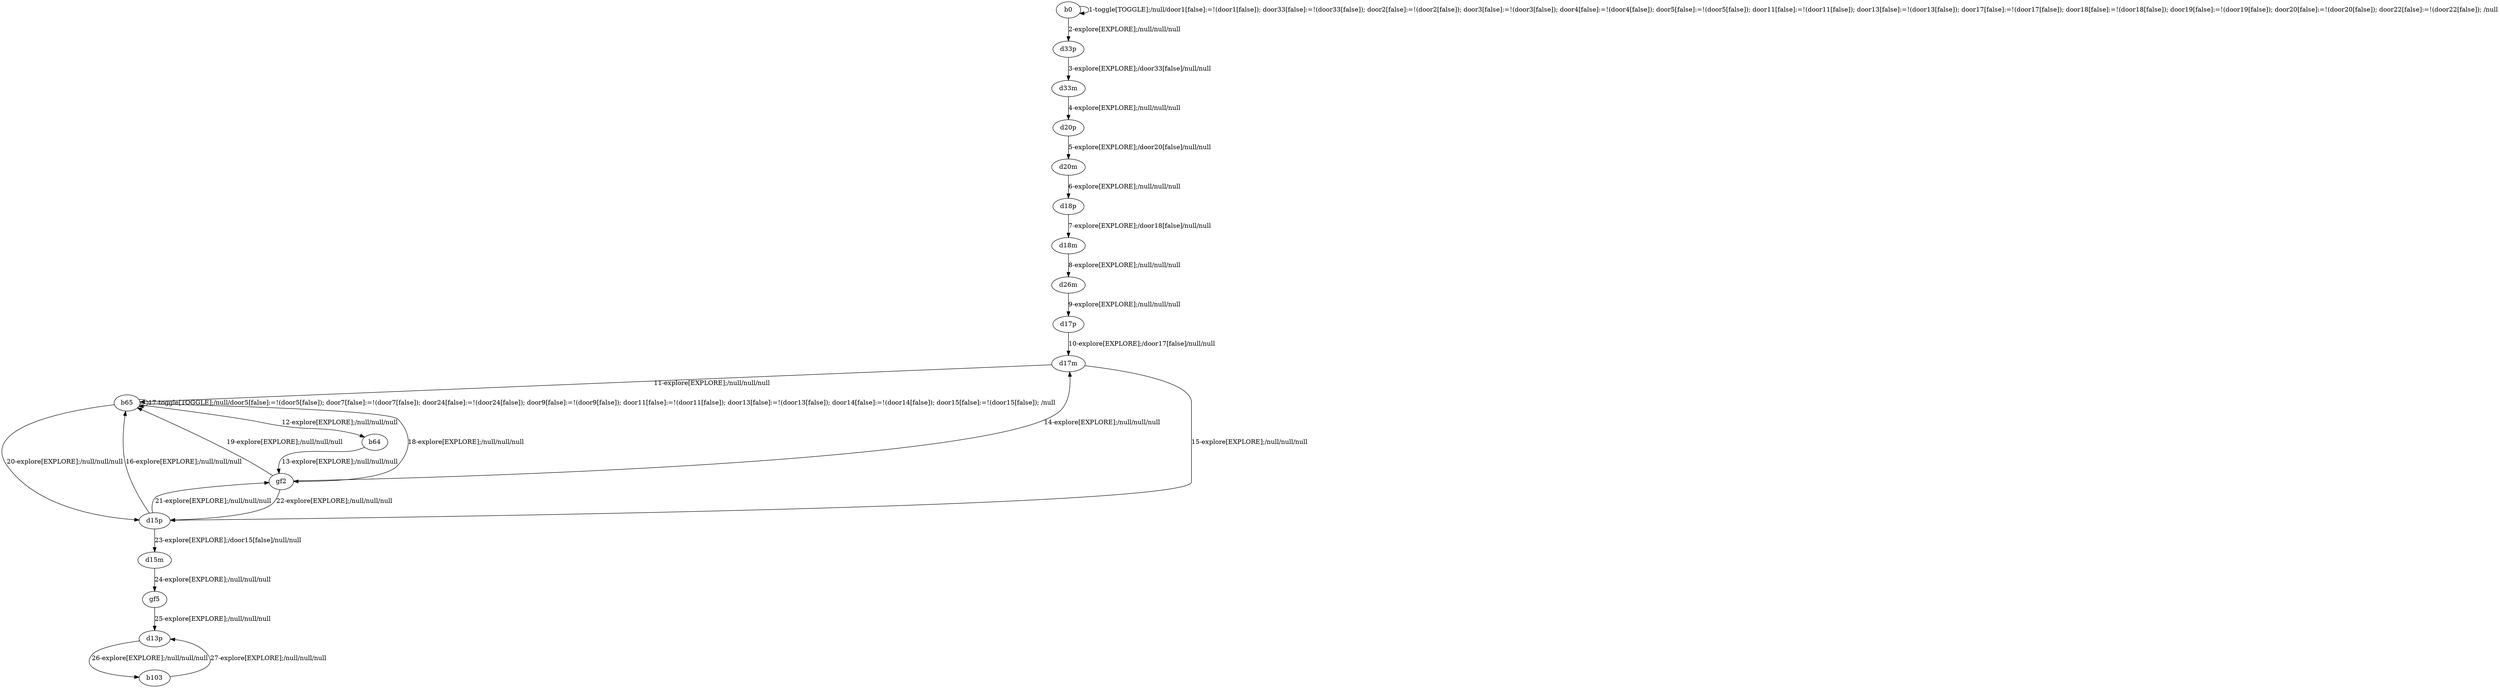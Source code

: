 # Total number of goals covered by this test: 2
# b103 --> d13p
# d13p --> b103

digraph g {
"b0" -> "b0" [label = "1-toggle[TOGGLE];/null/door1[false]:=!(door1[false]); door33[false]:=!(door33[false]); door2[false]:=!(door2[false]); door3[false]:=!(door3[false]); door4[false]:=!(door4[false]); door5[false]:=!(door5[false]); door11[false]:=!(door11[false]); door13[false]:=!(door13[false]); door17[false]:=!(door17[false]); door18[false]:=!(door18[false]); door19[false]:=!(door19[false]); door20[false]:=!(door20[false]); door22[false]:=!(door22[false]); /null"];
"b0" -> "d33p" [label = "2-explore[EXPLORE];/null/null/null"];
"d33p" -> "d33m" [label = "3-explore[EXPLORE];/door33[false]/null/null"];
"d33m" -> "d20p" [label = "4-explore[EXPLORE];/null/null/null"];
"d20p" -> "d20m" [label = "5-explore[EXPLORE];/door20[false]/null/null"];
"d20m" -> "d18p" [label = "6-explore[EXPLORE];/null/null/null"];
"d18p" -> "d18m" [label = "7-explore[EXPLORE];/door18[false]/null/null"];
"d18m" -> "d26m" [label = "8-explore[EXPLORE];/null/null/null"];
"d26m" -> "d17p" [label = "9-explore[EXPLORE];/null/null/null"];
"d17p" -> "d17m" [label = "10-explore[EXPLORE];/door17[false]/null/null"];
"d17m" -> "b65" [label = "11-explore[EXPLORE];/null/null/null"];
"b65" -> "b64" [label = "12-explore[EXPLORE];/null/null/null"];
"b64" -> "gf2" [label = "13-explore[EXPLORE];/null/null/null"];
"gf2" -> "d17m" [label = "14-explore[EXPLORE];/null/null/null"];
"d17m" -> "d15p" [label = "15-explore[EXPLORE];/null/null/null"];
"d15p" -> "b65" [label = "16-explore[EXPLORE];/null/null/null"];
"b65" -> "b65" [label = "17-toggle[TOGGLE];/null/door5[false]:=!(door5[false]); door7[false]:=!(door7[false]); door24[false]:=!(door24[false]); door9[false]:=!(door9[false]); door11[false]:=!(door11[false]); door13[false]:=!(door13[false]); door14[false]:=!(door14[false]); door15[false]:=!(door15[false]); /null"];
"b65" -> "gf2" [label = "18-explore[EXPLORE];/null/null/null"];
"gf2" -> "b65" [label = "19-explore[EXPLORE];/null/null/null"];
"b65" -> "d15p" [label = "20-explore[EXPLORE];/null/null/null"];
"d15p" -> "gf2" [label = "21-explore[EXPLORE];/null/null/null"];
"gf2" -> "d15p" [label = "22-explore[EXPLORE];/null/null/null"];
"d15p" -> "d15m" [label = "23-explore[EXPLORE];/door15[false]/null/null"];
"d15m" -> "gf5" [label = "24-explore[EXPLORE];/null/null/null"];
"gf5" -> "d13p" [label = "25-explore[EXPLORE];/null/null/null"];
"d13p" -> "b103" [label = "26-explore[EXPLORE];/null/null/null"];
"b103" -> "d13p" [label = "27-explore[EXPLORE];/null/null/null"];
}